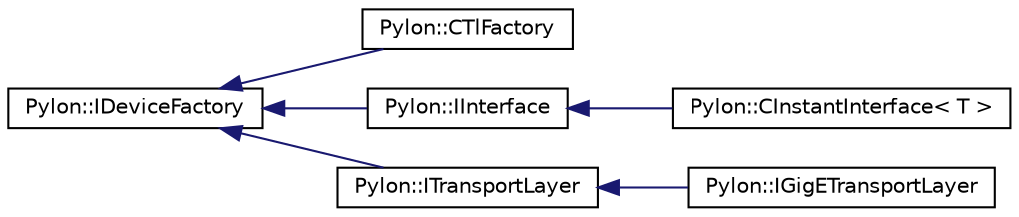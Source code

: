 digraph "Graphical Class Hierarchy"
{
  edge [fontname="Helvetica",fontsize="10",labelfontname="Helvetica",labelfontsize="10"];
  node [fontname="Helvetica",fontsize="10",shape=record];
  rankdir="LR";
  Node1 [label="Pylon::IDeviceFactory",height=0.2,width=0.4,color="black", fillcolor="white", style="filled",URL="$struct_pylon_1_1_i_device_factory.html",tooltip="Interface to be implemented by device factories used to create devices. "];
  Node1 -> Node2 [dir="back",color="midnightblue",fontsize="10",style="solid",fontname="Helvetica"];
  Node2 [label="Pylon::CTlFactory",height=0.2,width=0.4,color="black", fillcolor="white", style="filled",URL="$class_pylon_1_1_c_tl_factory.html",tooltip="the Transport Layer Factory "];
  Node1 -> Node3 [dir="back",color="midnightblue",fontsize="10",style="solid",fontname="Helvetica"];
  Node3 [label="Pylon::IInterface",height=0.2,width=0.4,color="black", fillcolor="white", style="filled",URL="$struct_pylon_1_1_i_interface.html",tooltip="An interface is used to represent a frame grabber board, a network card, etc. "];
  Node3 -> Node4 [dir="back",color="midnightblue",fontsize="10",style="solid",fontname="Helvetica"];
  Node4 [label="Pylon::CInstantInterface\< T \>",height=0.2,width=0.4,color="black", fillcolor="white", style="filled",URL="$class_pylon_1_1_c_instant_interface.html",tooltip="Provides convenient access to an interface. "];
  Node1 -> Node5 [dir="back",color="midnightblue",fontsize="10",style="solid",fontname="Helvetica"];
  Node5 [label="Pylon::ITransportLayer",height=0.2,width=0.4,color="black", fillcolor="white", style="filled",URL="$struct_pylon_1_1_i_transport_layer.html",tooltip="The interface of Transport Layer objects. "];
  Node5 -> Node6 [dir="back",color="midnightblue",fontsize="10",style="solid",fontname="Helvetica"];
  Node6 [label="Pylon::IGigETransportLayer",height=0.2,width=0.4,color="black", fillcolor="white", style="filled",URL="$struct_pylon_1_1_i_gig_e_transport_layer.html",tooltip="Extends the ITransportLayer interface by GigE Vision specific functionality. "];
}
